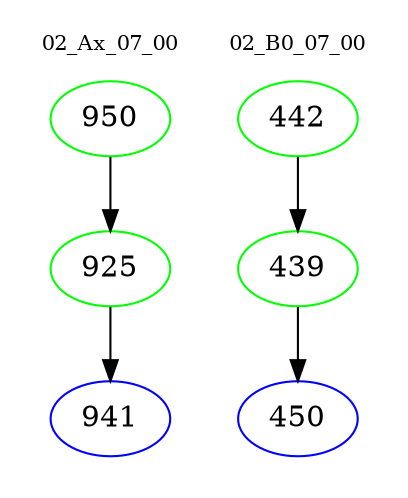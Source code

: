 digraph{
subgraph cluster_0 {
color = white
label = "02_Ax_07_00";
fontsize=10;
T0_950 [label="950", color="green"]
T0_950 -> T0_925 [color="black"]
T0_925 [label="925", color="green"]
T0_925 -> T0_941 [color="black"]
T0_941 [label="941", color="blue"]
}
subgraph cluster_1 {
color = white
label = "02_B0_07_00";
fontsize=10;
T1_442 [label="442", color="green"]
T1_442 -> T1_439 [color="black"]
T1_439 [label="439", color="green"]
T1_439 -> T1_450 [color="black"]
T1_450 [label="450", color="blue"]
}
}

